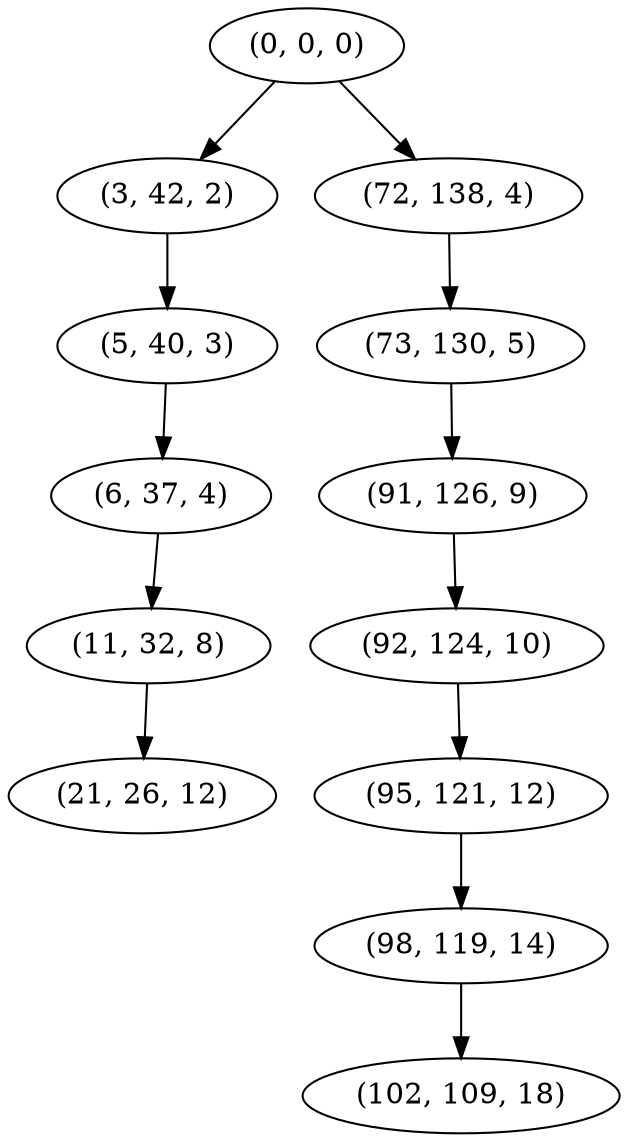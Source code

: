 digraph tree {
    "(0, 0, 0)";
    "(3, 42, 2)";
    "(5, 40, 3)";
    "(6, 37, 4)";
    "(11, 32, 8)";
    "(21, 26, 12)";
    "(72, 138, 4)";
    "(73, 130, 5)";
    "(91, 126, 9)";
    "(92, 124, 10)";
    "(95, 121, 12)";
    "(98, 119, 14)";
    "(102, 109, 18)";
    "(0, 0, 0)" -> "(3, 42, 2)";
    "(0, 0, 0)" -> "(72, 138, 4)";
    "(3, 42, 2)" -> "(5, 40, 3)";
    "(5, 40, 3)" -> "(6, 37, 4)";
    "(6, 37, 4)" -> "(11, 32, 8)";
    "(11, 32, 8)" -> "(21, 26, 12)";
    "(72, 138, 4)" -> "(73, 130, 5)";
    "(73, 130, 5)" -> "(91, 126, 9)";
    "(91, 126, 9)" -> "(92, 124, 10)";
    "(92, 124, 10)" -> "(95, 121, 12)";
    "(95, 121, 12)" -> "(98, 119, 14)";
    "(98, 119, 14)" -> "(102, 109, 18)";
}
